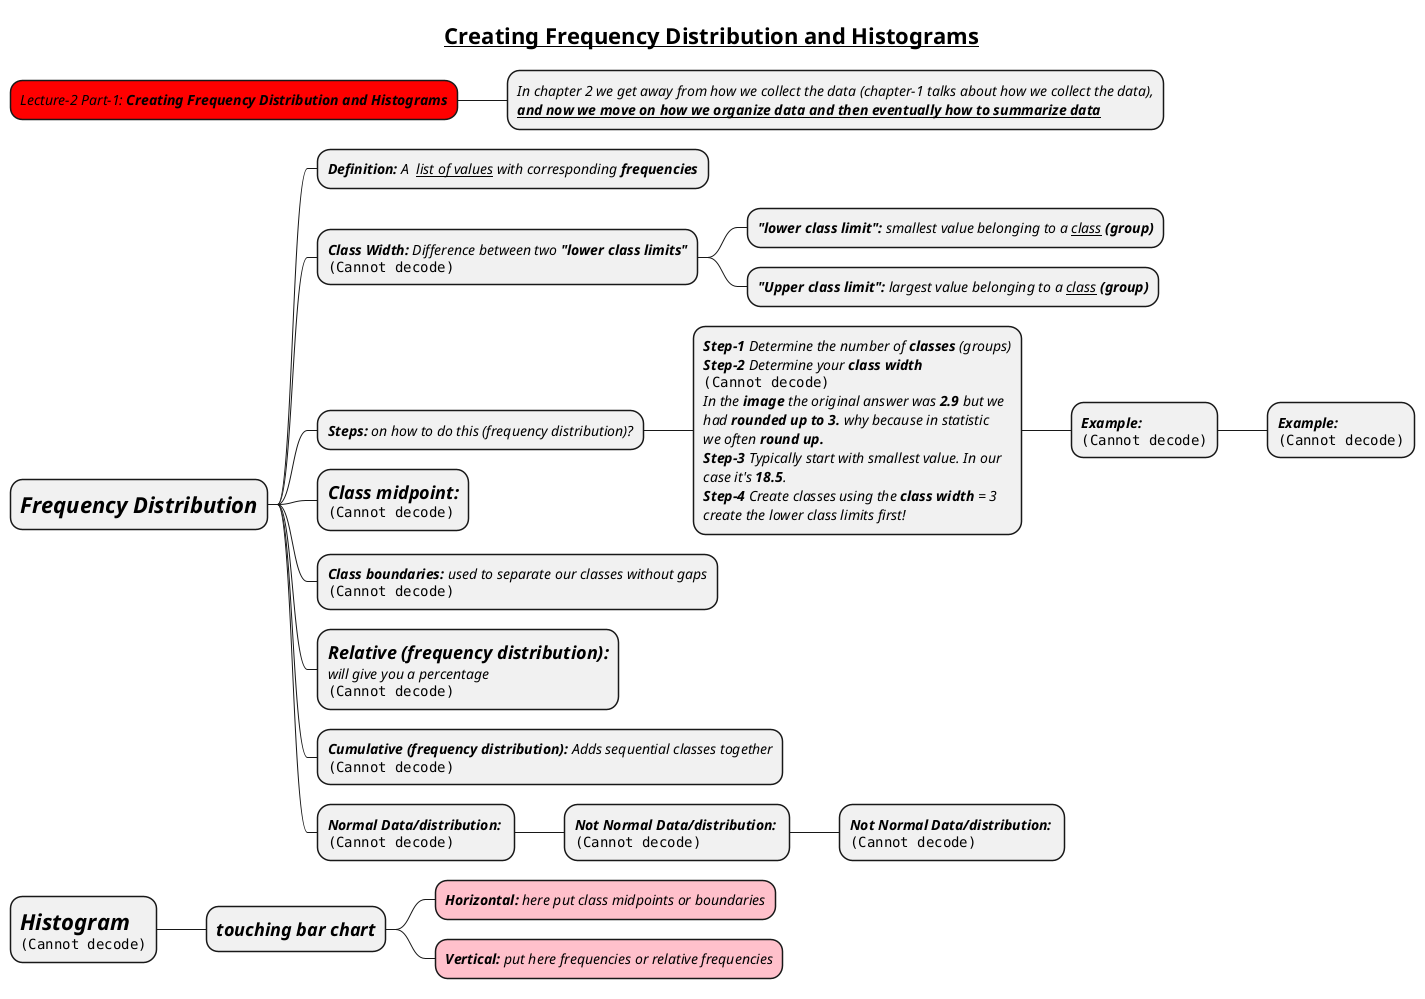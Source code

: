 @startmindmap
skinparam node {
    FontStyle italic
}

title =__Creating Frequency Distribution and Histograms__

*[#red] Lecture-2 Part-1: **Creating Frequency Distribution and Histograms**

**:In chapter 2 we get away from how we collect the data (chapter-1 talks about how we collect the data),
**__and now we move on how we organize data and then eventually how to summarize data__**;

* =**Frequency Distribution**
** **Definition:** A  __list of values__ with corresponding **frequencies**
** **Class Width:** Difference between two **"lower class limits"**\n<img:images/img_5.png>
*** **"lower class limit":** smallest value belonging to a __class__ **(group)**
*** **"Upper class limit":** largest value belonging to a __class__ **(group)**
** **Steps:** on how to do this (frequency distribution)?
***:**Step-1** Determine the number of **classes** (groups)
**Step-2** Determine your **class width**
<img:images/img.png>
In the **image** the original answer was **2.9** but we
had **rounded up to 3.** why because in statistic
we often **round up.**
**Step-3** Typically start with smallest value. In our
case it's **18.5**.
**Step-4** Create classes using the **class width** = 3
create the lower class limits first!;

**** **Example:** \n<img:images/img_1.png>
***** **Example:** \n<img:images/img_6.png>
** =Class midpoint: \n<img:images/img_2.png>
** **Class boundaries:** used to separate our classes without gaps\n<img:images/img_4.png>
** =Relative (frequency distribution): \nwill give you a percentage\n<img:images/img_3.png>
** **Cumulative (frequency distribution):** Adds sequential classes together\n<img:images/img_7.png>
** **Normal Data/distribution:** \n<img:images/img_8.png>
*** **Not Normal Data/distribution:** \n<img:images/img_9.png>
**** **Not Normal Data/distribution:** \n<img:images/img_10.png>

* =**Histogram**\n<img:images/img_11.png>
** =touching bar chart
***[#pink] **Horizontal:** here put class midpoints or boundaries
***[#pink] **Vertical:** put here frequencies or relative frequencies

@endmindmap
